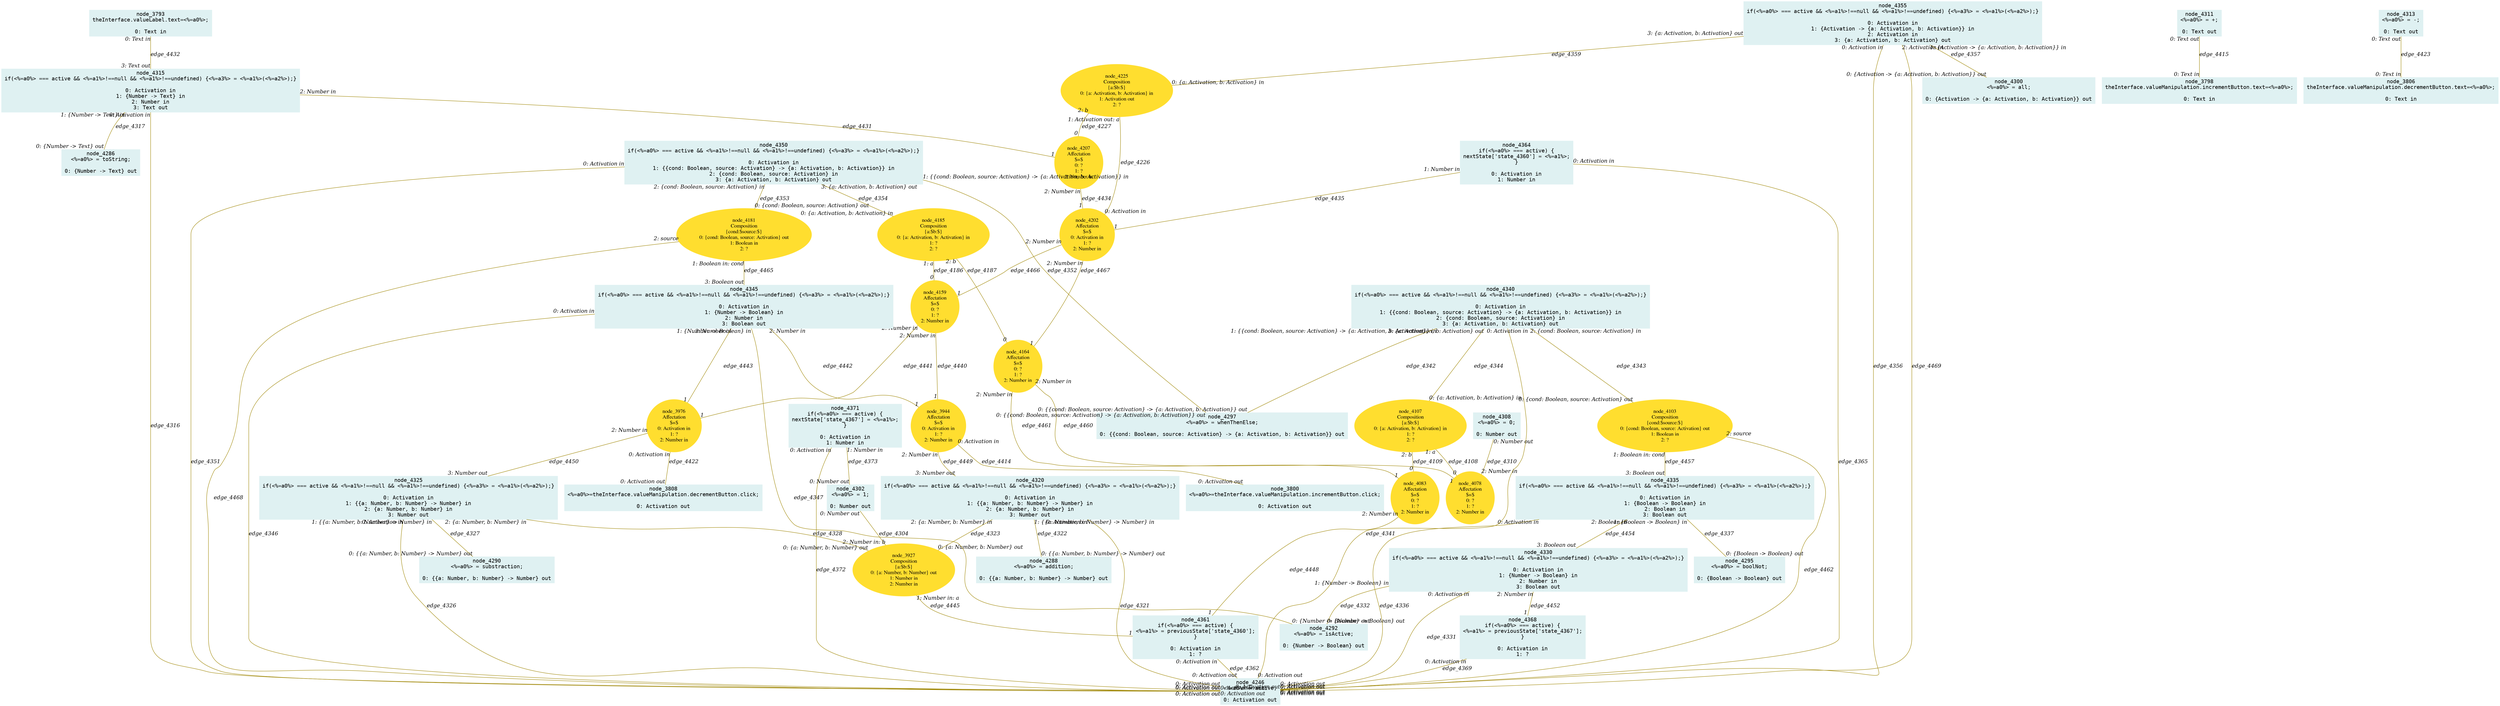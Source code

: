 digraph g{node_3793 [shape="box", style="filled", color="#dff1f2", fontname="Courier", label="node_3793
theInterface.valueLabel.text=<%=a0%>;

0: Text in" ]
node_3798 [shape="box", style="filled", color="#dff1f2", fontname="Courier", label="node_3798
theInterface.valueManipulation.incrementButton.text=<%=a0%>;

0: Text in" ]
node_3800 [shape="box", style="filled", color="#dff1f2", fontname="Courier", label="node_3800
<%=a0%>=theInterface.valueManipulation.incrementButton.click;

0: Activation out" ]
node_3806 [shape="box", style="filled", color="#dff1f2", fontname="Courier", label="node_3806
theInterface.valueManipulation.decrementButton.text=<%=a0%>;

0: Text in" ]
node_3808 [shape="box", style="filled", color="#dff1f2", fontname="Courier", label="node_3808
<%=a0%>=theInterface.valueManipulation.decrementButton.click;

0: Activation out" ]
node_3927 [shape="ellipse", style="filled", color="#ffde2f", fontname="Times", label="node_3927
Composition
{a:$b:$}
0: {a: Number, b: Number} out
1: Number in
2: Number in" ]
node_3944 [shape="ellipse", style="filled", color="#ffde2f", fontname="Times", label="node_3944
Affectation
$=$
0: Activation in
1: ?
2: Number in" ]
node_3976 [shape="ellipse", style="filled", color="#ffde2f", fontname="Times", label="node_3976
Affectation
$=$
0: Activation in
1: ?
2: Number in" ]
node_4078 [shape="ellipse", style="filled", color="#ffde2f", fontname="Times", label="node_4078
Affectation
$=$
0: ?
1: ?
2: Number in" ]
node_4083 [shape="ellipse", style="filled", color="#ffde2f", fontname="Times", label="node_4083
Affectation
$=$
0: ?
1: ?
2: Number in" ]
node_4103 [shape="ellipse", style="filled", color="#ffde2f", fontname="Times", label="node_4103
Composition
{cond:$source:$}
0: {cond: Boolean, source: Activation} out
1: Boolean in
2: ?" ]
node_4107 [shape="ellipse", style="filled", color="#ffde2f", fontname="Times", label="node_4107
Composition
{a:$b:$}
0: {a: Activation, b: Activation} in
1: ?
2: ?" ]
node_4159 [shape="ellipse", style="filled", color="#ffde2f", fontname="Times", label="node_4159
Affectation
$=$
0: ?
1: ?
2: Number in" ]
node_4164 [shape="ellipse", style="filled", color="#ffde2f", fontname="Times", label="node_4164
Affectation
$=$
0: ?
1: ?
2: Number in" ]
node_4181 [shape="ellipse", style="filled", color="#ffde2f", fontname="Times", label="node_4181
Composition
{cond:$source:$}
0: {cond: Boolean, source: Activation} out
1: Boolean in
2: ?" ]
node_4185 [shape="ellipse", style="filled", color="#ffde2f", fontname="Times", label="node_4185
Composition
{a:$b:$}
0: {a: Activation, b: Activation} in
1: ?
2: ?" ]
node_4202 [shape="ellipse", style="filled", color="#ffde2f", fontname="Times", label="node_4202
Affectation
$=$
0: Activation in
1: ?
2: Number in" ]
node_4207 [shape="ellipse", style="filled", color="#ffde2f", fontname="Times", label="node_4207
Affectation
$=$
0: ?
1: ?
2: Number in" ]
node_4225 [shape="ellipse", style="filled", color="#ffde2f", fontname="Times", label="node_4225
Composition
{a:$b:$}
0: {a: Activation, b: Activation} in
1: Activation out
2: ?" ]
node_4246 [shape="box", style="filled", color="#dff1f2", fontname="Courier", label="node_4246
<%=a0%> = active;

0: Activation out" ]
node_4286 [shape="box", style="filled", color="#dff1f2", fontname="Courier", label="node_4286
<%=a0%> = toString;

0: {Number -> Text} out" ]
node_4288 [shape="box", style="filled", color="#dff1f2", fontname="Courier", label="node_4288
<%=a0%> = addition;

0: {{a: Number, b: Number} -> Number} out" ]
node_4290 [shape="box", style="filled", color="#dff1f2", fontname="Courier", label="node_4290
<%=a0%> = substraction;

0: {{a: Number, b: Number} -> Number} out" ]
node_4292 [shape="box", style="filled", color="#dff1f2", fontname="Courier", label="node_4292
<%=a0%> = isActive;

0: {Number -> Boolean} out" ]
node_4295 [shape="box", style="filled", color="#dff1f2", fontname="Courier", label="node_4295
<%=a0%> = boolNot;

0: {Boolean -> Boolean} out" ]
node_4297 [shape="box", style="filled", color="#dff1f2", fontname="Courier", label="node_4297
<%=a0%> = whenThenElse;

0: {{cond: Boolean, source: Activation} -> {a: Activation, b: Activation}} out" ]
node_4300 [shape="box", style="filled", color="#dff1f2", fontname="Courier", label="node_4300
<%=a0%> = all;

0: {Activation -> {a: Activation, b: Activation}} out" ]
node_4302 [shape="box", style="filled", color="#dff1f2", fontname="Courier", label="node_4302
<%=a0%> = 1;

0: Number out" ]
node_4308 [shape="box", style="filled", color="#dff1f2", fontname="Courier", label="node_4308
<%=a0%> = 0;

0: Number out" ]
node_4311 [shape="box", style="filled", color="#dff1f2", fontname="Courier", label="node_4311
<%=a0%> = +;

0: Text out" ]
node_4313 [shape="box", style="filled", color="#dff1f2", fontname="Courier", label="node_4313
<%=a0%> = -;

0: Text out" ]
node_4315 [shape="box", style="filled", color="#dff1f2", fontname="Courier", label="node_4315
if(<%=a0%> === active && <%=a1%>!==null && <%=a1%>!==undefined) {<%=a3%> = <%=a1%>(<%=a2%>);}

0: Activation in
1: {Number -> Text} in
2: Number in
3: Text out" ]
node_4320 [shape="box", style="filled", color="#dff1f2", fontname="Courier", label="node_4320
if(<%=a0%> === active && <%=a1%>!==null && <%=a1%>!==undefined) {<%=a3%> = <%=a1%>(<%=a2%>);}

0: Activation in
1: {{a: Number, b: Number} -> Number} in
2: {a: Number, b: Number} in
3: Number out" ]
node_4325 [shape="box", style="filled", color="#dff1f2", fontname="Courier", label="node_4325
if(<%=a0%> === active && <%=a1%>!==null && <%=a1%>!==undefined) {<%=a3%> = <%=a1%>(<%=a2%>);}

0: Activation in
1: {{a: Number, b: Number} -> Number} in
2: {a: Number, b: Number} in
3: Number out" ]
node_4330 [shape="box", style="filled", color="#dff1f2", fontname="Courier", label="node_4330
if(<%=a0%> === active && <%=a1%>!==null && <%=a1%>!==undefined) {<%=a3%> = <%=a1%>(<%=a2%>);}

0: Activation in
1: {Number -> Boolean} in
2: Number in
3: Boolean out" ]
node_4335 [shape="box", style="filled", color="#dff1f2", fontname="Courier", label="node_4335
if(<%=a0%> === active && <%=a1%>!==null && <%=a1%>!==undefined) {<%=a3%> = <%=a1%>(<%=a2%>);}

0: Activation in
1: {Boolean -> Boolean} in
2: Boolean in
3: Boolean out" ]
node_4340 [shape="box", style="filled", color="#dff1f2", fontname="Courier", label="node_4340
if(<%=a0%> === active && <%=a1%>!==null && <%=a1%>!==undefined) {<%=a3%> = <%=a1%>(<%=a2%>);}

0: Activation in
1: {{cond: Boolean, source: Activation} -> {a: Activation, b: Activation}} in
2: {cond: Boolean, source: Activation} in
3: {a: Activation, b: Activation} out" ]
node_4345 [shape="box", style="filled", color="#dff1f2", fontname="Courier", label="node_4345
if(<%=a0%> === active && <%=a1%>!==null && <%=a1%>!==undefined) {<%=a3%> = <%=a1%>(<%=a2%>);}

0: Activation in
1: {Number -> Boolean} in
2: Number in
3: Boolean out" ]
node_4350 [shape="box", style="filled", color="#dff1f2", fontname="Courier", label="node_4350
if(<%=a0%> === active && <%=a1%>!==null && <%=a1%>!==undefined) {<%=a3%> = <%=a1%>(<%=a2%>);}

0: Activation in
1: {{cond: Boolean, source: Activation} -> {a: Activation, b: Activation}} in
2: {cond: Boolean, source: Activation} in
3: {a: Activation, b: Activation} out" ]
node_4355 [shape="box", style="filled", color="#dff1f2", fontname="Courier", label="node_4355
if(<%=a0%> === active && <%=a1%>!==null && <%=a1%>!==undefined) {<%=a3%> = <%=a1%>(<%=a2%>);}

0: Activation in
1: {Activation -> {a: Activation, b: Activation}} in
2: Activation in
3: {a: Activation, b: Activation} out" ]
node_4361 [shape="box", style="filled", color="#dff1f2", fontname="Courier", label="node_4361
if(<%=a0%> === active) {
<%=a1%> = previousState['state_4360'];
}

0: Activation in
1: ?" ]
node_4364 [shape="box", style="filled", color="#dff1f2", fontname="Courier", label="node_4364
if(<%=a0%> === active) {
nextState['state_4360'] = <%=a1%>;
}

0: Activation in
1: Number in" ]
node_4368 [shape="box", style="filled", color="#dff1f2", fontname="Courier", label="node_4368
if(<%=a0%> === active) {
<%=a1%> = previousState['state_4367'];
}

0: Activation in
1: ?" ]
node_4371 [shape="box", style="filled", color="#dff1f2", fontname="Courier", label="node_4371
if(<%=a0%> === active) {
nextState['state_4367'] = <%=a1%>;
}

0: Activation in
1: Number in" ]
node_4107 -> node_4078 [dir=none, arrowHead=none, fontname="Times-Italic", arrowsize=1, color="#9d8400", label="edge_4108",  headlabel="0", taillabel="1: a" ]
node_4107 -> node_4083 [dir=none, arrowHead=none, fontname="Times-Italic", arrowsize=1, color="#9d8400", label="edge_4109",  headlabel="0", taillabel="2: b" ]
node_4185 -> node_4159 [dir=none, arrowHead=none, fontname="Times-Italic", arrowsize=1, color="#9d8400", label="edge_4186",  headlabel="0", taillabel="1: a" ]
node_4185 -> node_4164 [dir=none, arrowHead=none, fontname="Times-Italic", arrowsize=1, color="#9d8400", label="edge_4187",  headlabel="0", taillabel="2: b" ]
node_4225 -> node_4202 [dir=none, arrowHead=none, fontname="Times-Italic", arrowsize=1, color="#9d8400", label="edge_4226",  headlabel="0: Activation in", taillabel="1: Activation out: a" ]
node_4225 -> node_4207 [dir=none, arrowHead=none, fontname="Times-Italic", arrowsize=1, color="#9d8400", label="edge_4227",  headlabel="0", taillabel="2: b" ]
node_4302 -> node_3927 [dir=none, arrowHead=none, fontname="Times-Italic", arrowsize=1, color="#9d8400", label="edge_4304",  headlabel="2: Number in: b", taillabel="0: Number out" ]
node_4308 -> node_4078 [dir=none, arrowHead=none, fontname="Times-Italic", arrowsize=1, color="#9d8400", label="edge_4310",  headlabel="2: Number in", taillabel="0: Number out" ]
node_4315 -> node_4246 [dir=none, arrowHead=none, fontname="Times-Italic", arrowsize=1, color="#9d8400", label="edge_4316",  headlabel="0: Activation out", taillabel="0: Activation in" ]
node_4315 -> node_4286 [dir=none, arrowHead=none, fontname="Times-Italic", arrowsize=1, color="#9d8400", label="edge_4317",  headlabel="0: {Number -> Text} out", taillabel="1: {Number -> Text} in" ]
node_4320 -> node_4246 [dir=none, arrowHead=none, fontname="Times-Italic", arrowsize=1, color="#9d8400", label="edge_4321",  headlabel="0: Activation out", taillabel="0: Activation in" ]
node_4320 -> node_4288 [dir=none, arrowHead=none, fontname="Times-Italic", arrowsize=1, color="#9d8400", label="edge_4322",  headlabel="0: {{a: Number, b: Number} -> Number} out", taillabel="1: {{a: Number, b: Number} -> Number} in" ]
node_4320 -> node_3927 [dir=none, arrowHead=none, fontname="Times-Italic", arrowsize=1, color="#9d8400", label="edge_4323",  headlabel="0: {a: Number, b: Number} out", taillabel="2: {a: Number, b: Number} in" ]
node_4325 -> node_4246 [dir=none, arrowHead=none, fontname="Times-Italic", arrowsize=1, color="#9d8400", label="edge_4326",  headlabel="0: Activation out", taillabel="0: Activation in" ]
node_4325 -> node_4290 [dir=none, arrowHead=none, fontname="Times-Italic", arrowsize=1, color="#9d8400", label="edge_4327",  headlabel="0: {{a: Number, b: Number} -> Number} out", taillabel="1: {{a: Number, b: Number} -> Number} in" ]
node_4325 -> node_3927 [dir=none, arrowHead=none, fontname="Times-Italic", arrowsize=1, color="#9d8400", label="edge_4328",  headlabel="0: {a: Number, b: Number} out", taillabel="2: {a: Number, b: Number} in" ]
node_4330 -> node_4246 [dir=none, arrowHead=none, fontname="Times-Italic", arrowsize=1, color="#9d8400", label="edge_4331",  headlabel="0: Activation out", taillabel="0: Activation in" ]
node_4330 -> node_4292 [dir=none, arrowHead=none, fontname="Times-Italic", arrowsize=1, color="#9d8400", label="edge_4332",  headlabel="0: {Number -> Boolean} out", taillabel="1: {Number -> Boolean} in" ]
node_4335 -> node_4246 [dir=none, arrowHead=none, fontname="Times-Italic", arrowsize=1, color="#9d8400", label="edge_4336",  headlabel="0: Activation out", taillabel="0: Activation in" ]
node_4335 -> node_4295 [dir=none, arrowHead=none, fontname="Times-Italic", arrowsize=1, color="#9d8400", label="edge_4337",  headlabel="0: {Boolean -> Boolean} out", taillabel="1: {Boolean -> Boolean} in" ]
node_4340 -> node_4246 [dir=none, arrowHead=none, fontname="Times-Italic", arrowsize=1, color="#9d8400", label="edge_4341",  headlabel="0: Activation out", taillabel="0: Activation in" ]
node_4340 -> node_4297 [dir=none, arrowHead=none, fontname="Times-Italic", arrowsize=1, color="#9d8400", label="edge_4342",  headlabel="0: {{cond: Boolean, source: Activation} -> {a: Activation, b: Activation}} out", taillabel="1: {{cond: Boolean, source: Activation} -> {a: Activation, b: Activation}} in" ]
node_4340 -> node_4103 [dir=none, arrowHead=none, fontname="Times-Italic", arrowsize=1, color="#9d8400", label="edge_4343",  headlabel="0: {cond: Boolean, source: Activation} out", taillabel="2: {cond: Boolean, source: Activation} in" ]
node_4340 -> node_4107 [dir=none, arrowHead=none, fontname="Times-Italic", arrowsize=1, color="#9d8400", label="edge_4344",  headlabel="0: {a: Activation, b: Activation} in", taillabel="3: {a: Activation, b: Activation} out" ]
node_4345 -> node_4246 [dir=none, arrowHead=none, fontname="Times-Italic", arrowsize=1, color="#9d8400", label="edge_4346",  headlabel="0: Activation out", taillabel="0: Activation in" ]
node_4345 -> node_4292 [dir=none, arrowHead=none, fontname="Times-Italic", arrowsize=1, color="#9d8400", label="edge_4347",  headlabel="0: {Number -> Boolean} out", taillabel="1: {Number -> Boolean} in" ]
node_4350 -> node_4246 [dir=none, arrowHead=none, fontname="Times-Italic", arrowsize=1, color="#9d8400", label="edge_4351",  headlabel="0: Activation out", taillabel="0: Activation in" ]
node_4350 -> node_4297 [dir=none, arrowHead=none, fontname="Times-Italic", arrowsize=1, color="#9d8400", label="edge_4352",  headlabel="0: {{cond: Boolean, source: Activation} -> {a: Activation, b: Activation}} out", taillabel="1: {{cond: Boolean, source: Activation} -> {a: Activation, b: Activation}} in" ]
node_4350 -> node_4181 [dir=none, arrowHead=none, fontname="Times-Italic", arrowsize=1, color="#9d8400", label="edge_4353",  headlabel="0: {cond: Boolean, source: Activation} out", taillabel="2: {cond: Boolean, source: Activation} in" ]
node_4350 -> node_4185 [dir=none, arrowHead=none, fontname="Times-Italic", arrowsize=1, color="#9d8400", label="edge_4354",  headlabel="0: {a: Activation, b: Activation} in", taillabel="3: {a: Activation, b: Activation} out" ]
node_4355 -> node_4246 [dir=none, arrowHead=none, fontname="Times-Italic", arrowsize=1, color="#9d8400", label="edge_4356",  headlabel="0: Activation out", taillabel="0: Activation in" ]
node_4355 -> node_4300 [dir=none, arrowHead=none, fontname="Times-Italic", arrowsize=1, color="#9d8400", label="edge_4357",  headlabel="0: {Activation -> {a: Activation, b: Activation}} out", taillabel="1: {Activation -> {a: Activation, b: Activation}} in" ]
node_4355 -> node_4225 [dir=none, arrowHead=none, fontname="Times-Italic", arrowsize=1, color="#9d8400", label="edge_4359",  headlabel="0: {a: Activation, b: Activation} in", taillabel="3: {a: Activation, b: Activation} out" ]
node_4361 -> node_4246 [dir=none, arrowHead=none, fontname="Times-Italic", arrowsize=1, color="#9d8400", label="edge_4362",  headlabel="0: Activation out", taillabel="0: Activation in" ]
node_4364 -> node_4246 [dir=none, arrowHead=none, fontname="Times-Italic", arrowsize=1, color="#9d8400", label="edge_4365",  headlabel="0: Activation out", taillabel="0: Activation in" ]
node_4368 -> node_4246 [dir=none, arrowHead=none, fontname="Times-Italic", arrowsize=1, color="#9d8400", label="edge_4369",  headlabel="0: Activation out", taillabel="0: Activation in" ]
node_4371 -> node_4246 [dir=none, arrowHead=none, fontname="Times-Italic", arrowsize=1, color="#9d8400", label="edge_4372",  headlabel="0: Activation out", taillabel="0: Activation in" ]
node_4371 -> node_4302 [dir=none, arrowHead=none, fontname="Times-Italic", arrowsize=1, color="#9d8400", label="edge_4373",  headlabel="0: Number out", taillabel="1: Number in" ]
node_3944 -> node_3800 [dir=none, arrowHead=none, fontname="Times-Italic", arrowsize=1, color="#9d8400", label="edge_4414",  headlabel="0: Activation out", taillabel="0: Activation in" ]
node_4311 -> node_3798 [dir=none, arrowHead=none, fontname="Times-Italic", arrowsize=1, color="#9d8400", label="edge_4415",  headlabel="0: Text in", taillabel="0: Text out" ]
node_3976 -> node_3808 [dir=none, arrowHead=none, fontname="Times-Italic", arrowsize=1, color="#9d8400", label="edge_4422",  headlabel="0: Activation out", taillabel="0: Activation in" ]
node_4313 -> node_3806 [dir=none, arrowHead=none, fontname="Times-Italic", arrowsize=1, color="#9d8400", label="edge_4423",  headlabel="0: Text in", taillabel="0: Text out" ]
node_4315 -> node_4207 [dir=none, arrowHead=none, fontname="Times-Italic", arrowsize=1, color="#9d8400", label="edge_4431",  headlabel="1", taillabel="2: Number in" ]
node_3793 -> node_4315 [dir=none, arrowHead=none, fontname="Times-Italic", arrowsize=1, color="#9d8400", label="edge_4432",  headlabel="3: Text out", taillabel="0: Text in" ]
node_4207 -> node_4202 [dir=none, arrowHead=none, fontname="Times-Italic", arrowsize=1, color="#9d8400", label="edge_4434",  headlabel="1", taillabel="2: Number in" ]
node_4364 -> node_4202 [dir=none, arrowHead=none, fontname="Times-Italic", arrowsize=1, color="#9d8400", label="edge_4435",  headlabel="1", taillabel="1: Number in" ]
node_4159 -> node_3944 [dir=none, arrowHead=none, fontname="Times-Italic", arrowsize=1, color="#9d8400", label="edge_4440",  headlabel="1", taillabel="2: Number in" ]
node_4159 -> node_3976 [dir=none, arrowHead=none, fontname="Times-Italic", arrowsize=1, color="#9d8400", label="edge_4441",  headlabel="1", taillabel="2: Number in" ]
node_4345 -> node_3944 [dir=none, arrowHead=none, fontname="Times-Italic", arrowsize=1, color="#9d8400", label="edge_4442",  headlabel="1", taillabel="2: Number in" ]
node_4345 -> node_3976 [dir=none, arrowHead=none, fontname="Times-Italic", arrowsize=1, color="#9d8400", label="edge_4443",  headlabel="1", taillabel="2: Number in" ]
node_3927 -> node_4361 [dir=none, arrowHead=none, fontname="Times-Italic", arrowsize=1, color="#9d8400", label="edge_4445",  headlabel="1", taillabel="1: Number in: a" ]
node_4083 -> node_4361 [dir=none, arrowHead=none, fontname="Times-Italic", arrowsize=1, color="#9d8400", label="edge_4448",  headlabel="1", taillabel="2: Number in" ]
node_3944 -> node_4320 [dir=none, arrowHead=none, fontname="Times-Italic", arrowsize=1, color="#9d8400", label="edge_4449",  headlabel="3: Number out", taillabel="2: Number in" ]
node_3976 -> node_4325 [dir=none, arrowHead=none, fontname="Times-Italic", arrowsize=1, color="#9d8400", label="edge_4450",  headlabel="3: Number out", taillabel="2: Number in" ]
node_4330 -> node_4368 [dir=none, arrowHead=none, fontname="Times-Italic", arrowsize=1, color="#9d8400", label="edge_4452",  headlabel="1", taillabel="2: Number in" ]
node_4335 -> node_4330 [dir=none, arrowHead=none, fontname="Times-Italic", arrowsize=1, color="#9d8400", label="edge_4454",  headlabel="3: Boolean out", taillabel="2: Boolean in" ]
node_4103 -> node_4335 [dir=none, arrowHead=none, fontname="Times-Italic", arrowsize=1, color="#9d8400", label="edge_4457",  headlabel="3: Boolean out", taillabel="1: Boolean in: cond" ]
node_4164 -> node_4078 [dir=none, arrowHead=none, fontname="Times-Italic", arrowsize=1, color="#9d8400", label="edge_4460",  headlabel="1", taillabel="2: Number in" ]
node_4164 -> node_4083 [dir=none, arrowHead=none, fontname="Times-Italic", arrowsize=1, color="#9d8400", label="edge_4461",  headlabel="1", taillabel="2: Number in" ]
node_4103 -> node_4246 [dir=none, arrowHead=none, fontname="Times-Italic", arrowsize=1, color="#9d8400", label="edge_4462",  headlabel="0: Activation out", taillabel="2: source" ]
node_4181 -> node_4345 [dir=none, arrowHead=none, fontname="Times-Italic", arrowsize=1, color="#9d8400", label="edge_4465",  headlabel="3: Boolean out", taillabel="1: Boolean in: cond" ]
node_4202 -> node_4159 [dir=none, arrowHead=none, fontname="Times-Italic", arrowsize=1, color="#9d8400", label="edge_4466",  headlabel="1", taillabel="2: Number in" ]
node_4202 -> node_4164 [dir=none, arrowHead=none, fontname="Times-Italic", arrowsize=1, color="#9d8400", label="edge_4467",  headlabel="1", taillabel="2: Number in" ]
node_4181 -> node_4246 [dir=none, arrowHead=none, fontname="Times-Italic", arrowsize=1, color="#9d8400", label="edge_4468",  headlabel="0: Activation out", taillabel="2: source" ]
node_4355 -> node_4246 [dir=none, arrowHead=none, fontname="Times-Italic", arrowsize=1, color="#9d8400", label="edge_4469",  headlabel="0: Activation out", taillabel="2: Activation in" ]
}